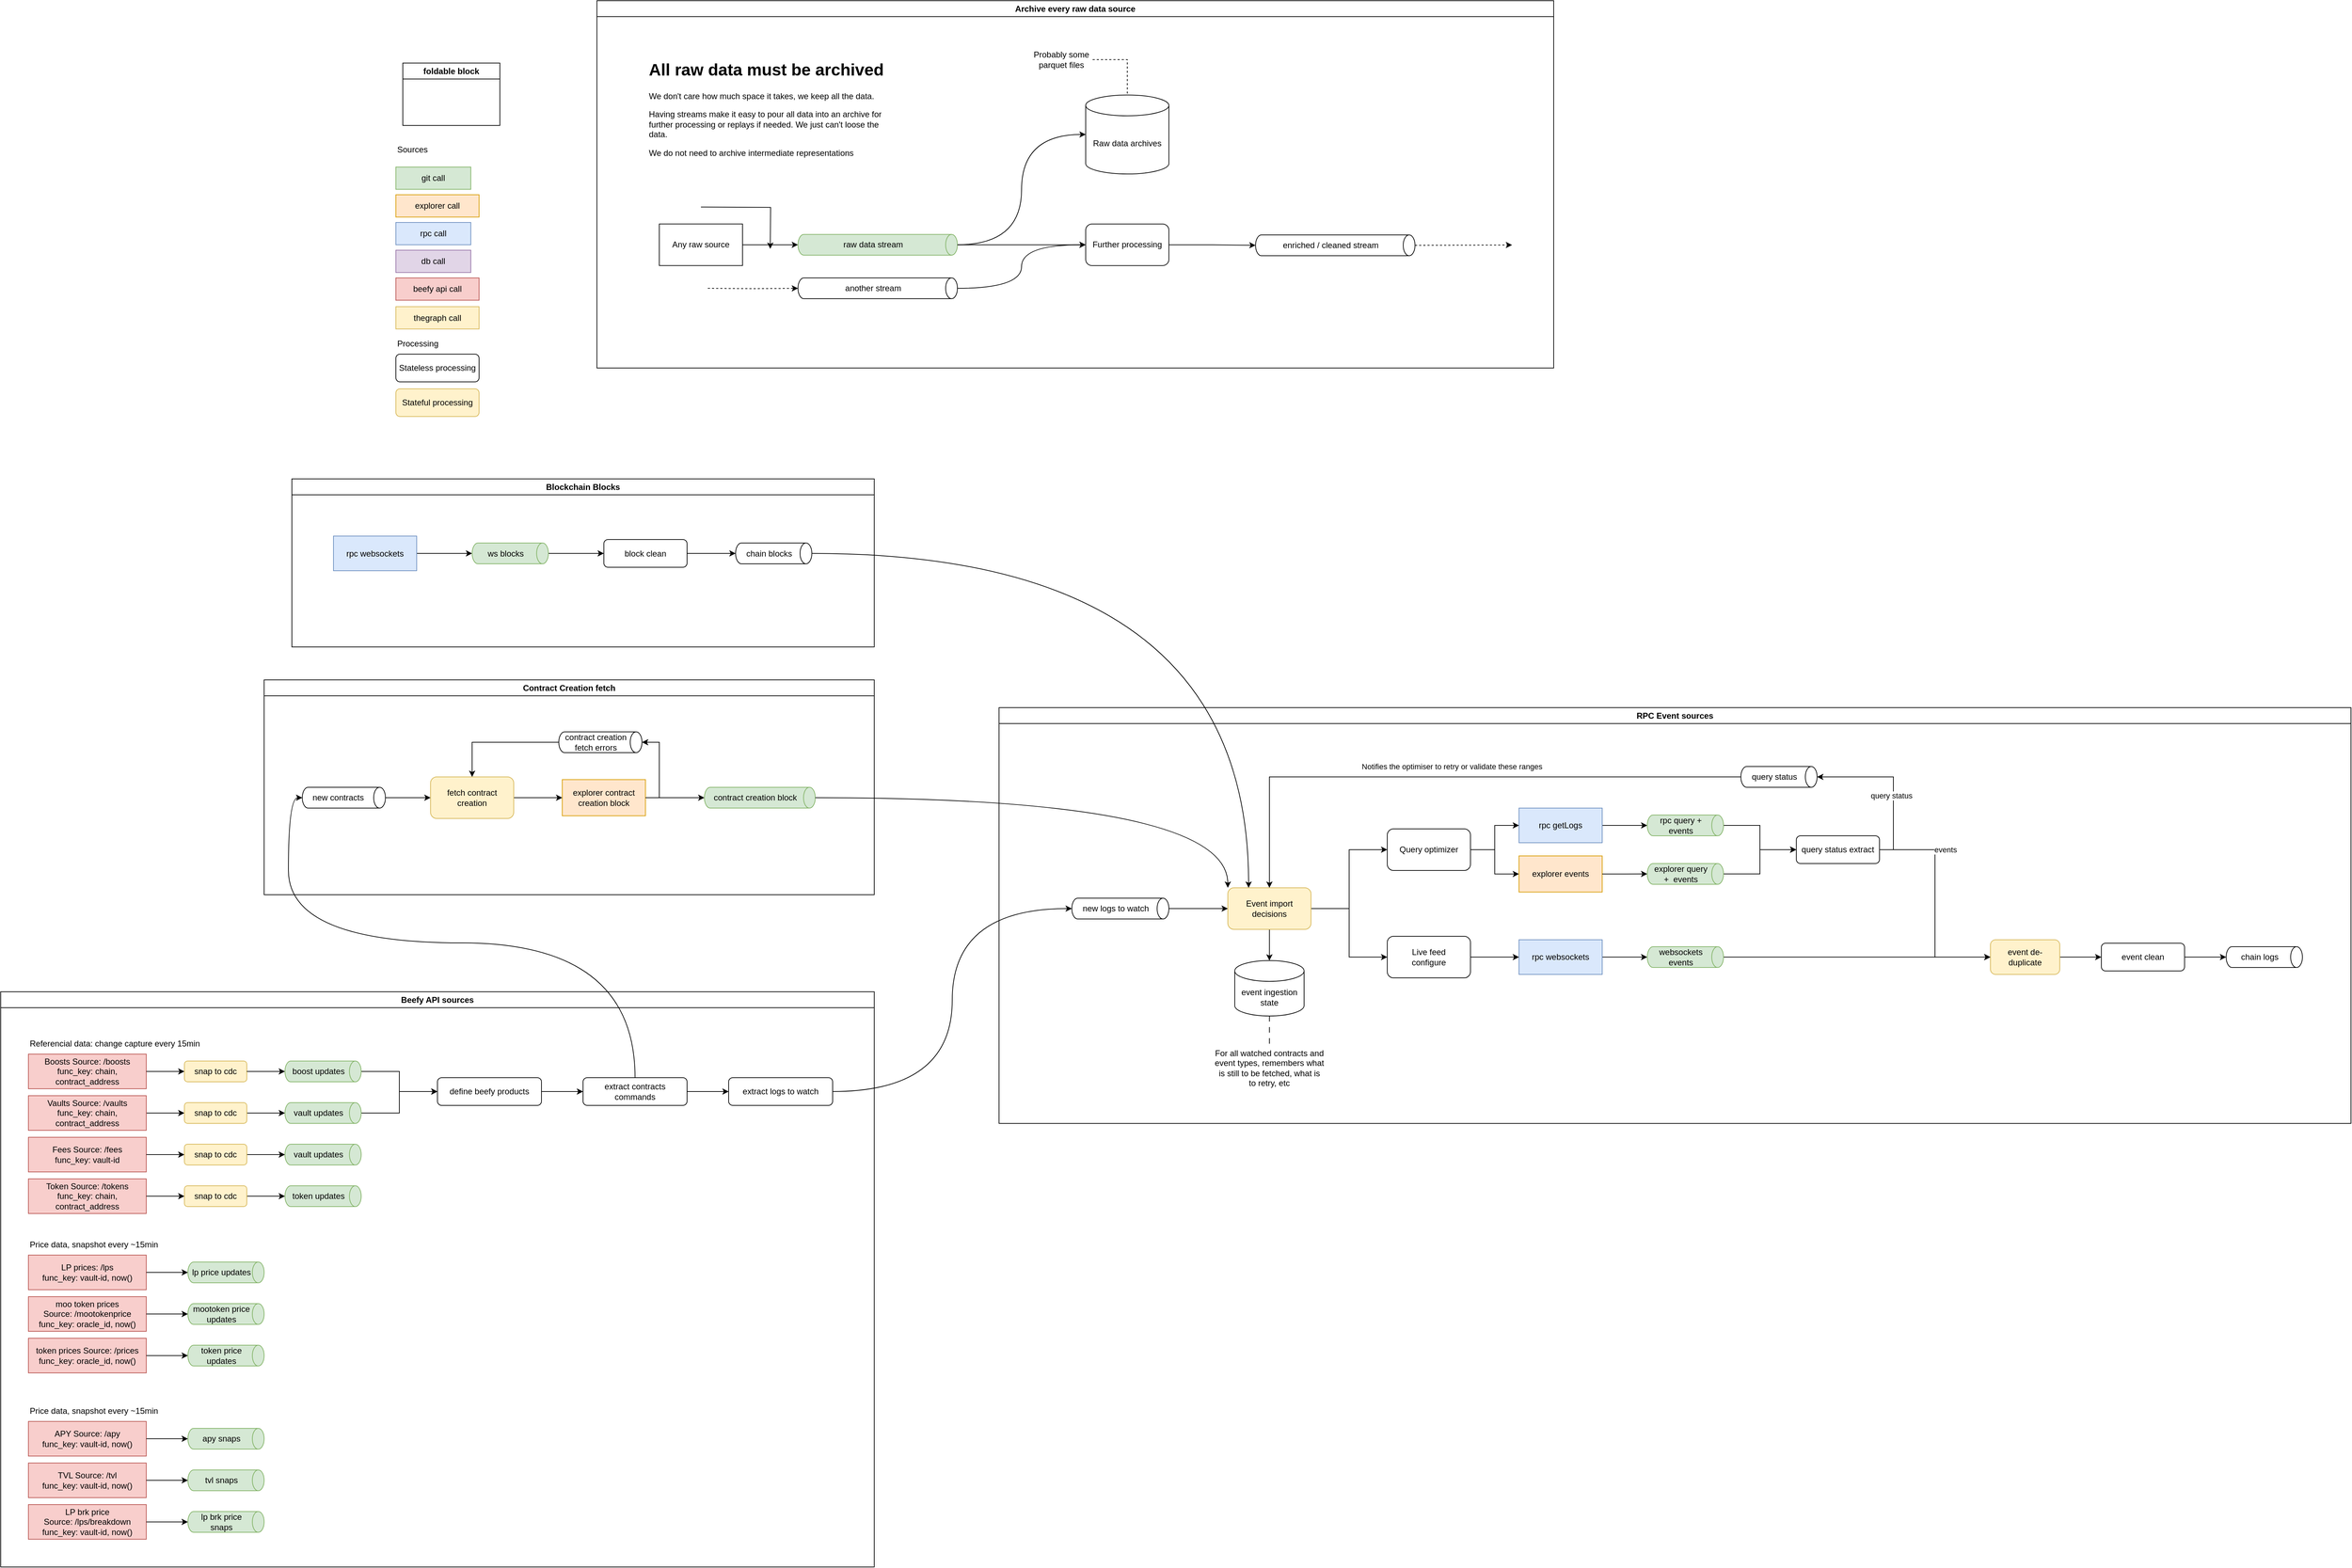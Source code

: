 <mxfile version="22.0.8" type="github">
  <diagram name="Page-1" id="d61cFQMUThN0K3jyABDj">
    <mxGraphModel dx="4030" dy="3273" grid="1" gridSize="10" guides="1" tooltips="1" connect="1" arrows="1" fold="1" page="1" pageScale="1" pageWidth="850" pageHeight="1100" math="0" shadow="0">
      <root>
        <mxCell id="0" />
        <mxCell id="1" parent="0" />
        <mxCell id="mptU31HQFR-m2cuub4Bu-2" value="explorer call" style="rounded=0;whiteSpace=wrap;html=1;fontSize=12;glass=0;strokeWidth=1;shadow=0;fillColor=#ffe6cc;strokeColor=#d79b00;" vertex="1" parent="1">
          <mxGeometry x="80" y="-210" width="120" height="32.2" as="geometry" />
        </mxCell>
        <mxCell id="mptU31HQFR-m2cuub4Bu-3" value="rpc call" style="rounded=0;whiteSpace=wrap;html=1;fontSize=12;glass=0;strokeWidth=1;shadow=0;fillColor=#dae8fc;strokeColor=#6c8ebf;" vertex="1" parent="1">
          <mxGeometry x="80" y="-170" width="108.12" height="32.2" as="geometry" />
        </mxCell>
        <mxCell id="mptU31HQFR-m2cuub4Bu-4" value="git call" style="rounded=0;whiteSpace=wrap;html=1;fontSize=12;glass=0;strokeWidth=1;shadow=0;fillColor=#d5e8d4;strokeColor=#82b366;" vertex="1" parent="1">
          <mxGeometry x="80" y="-250" width="108.12" height="32.2" as="geometry" />
        </mxCell>
        <mxCell id="mptU31HQFR-m2cuub4Bu-5" value="db call" style="rounded=0;whiteSpace=wrap;html=1;fontSize=12;glass=0;strokeWidth=1;shadow=0;fillColor=#e1d5e7;strokeColor=#9673a6;" vertex="1" parent="1">
          <mxGeometry x="80" y="-130" width="108.12" height="32.2" as="geometry" />
        </mxCell>
        <mxCell id="mptU31HQFR-m2cuub4Bu-6" value="beefy api call" style="rounded=0;whiteSpace=wrap;html=1;fontSize=12;glass=0;strokeWidth=1;shadow=0;fillColor=#f8cecc;strokeColor=#b85450;" vertex="1" parent="1">
          <mxGeometry x="80" y="-90" width="120" height="32.2" as="geometry" />
        </mxCell>
        <mxCell id="mptU31HQFR-m2cuub4Bu-7" value="thegraph call" style="rounded=0;whiteSpace=wrap;html=1;fontSize=12;glass=0;strokeWidth=1;shadow=0;fillColor=#fff2cc;strokeColor=#d6b656;" vertex="1" parent="1">
          <mxGeometry x="80" y="-48.5" width="120" height="32.2" as="geometry" />
        </mxCell>
        <mxCell id="mptU31HQFR-m2cuub4Bu-27" value="Archive every raw data source" style="swimlane;whiteSpace=wrap;html=1;" vertex="1" parent="1">
          <mxGeometry x="370" y="-490" width="1380" height="530" as="geometry">
            <mxRectangle x="380" y="-230" width="80" height="30" as="alternateBounds" />
          </mxGeometry>
        </mxCell>
        <mxCell id="mptU31HQFR-m2cuub4Bu-36" style="edgeStyle=orthogonalEdgeStyle;rounded=0;orthogonalLoop=1;jettySize=auto;html=1;exitX=1;exitY=0.5;exitDx=0;exitDy=0;entryX=0;entryY=0.5;entryDx=0;entryDy=0;jumpStyle=arc;jumpSize=12;" edge="1" parent="mptU31HQFR-m2cuub4Bu-27" target="mptU31HQFR-m2cuub4Bu-31">
          <mxGeometry relative="1" as="geometry">
            <mxPoint x="250" y="358" as="targetPoint" />
            <mxPoint x="150" y="297.75" as="sourcePoint" />
          </mxGeometry>
        </mxCell>
        <mxCell id="mptU31HQFR-m2cuub4Bu-37" style="edgeStyle=orthogonalEdgeStyle;rounded=0;orthogonalLoop=1;jettySize=auto;html=1;exitX=1;exitY=0.5;exitDx=0;exitDy=0;jumpStyle=arc;jumpSize=12;" edge="1" parent="mptU31HQFR-m2cuub4Bu-27" target="mptU31HQFR-m2cuub4Bu-32">
          <mxGeometry relative="1" as="geometry">
            <mxPoint x="310" y="298.25" as="sourcePoint" />
          </mxGeometry>
        </mxCell>
        <mxCell id="mptU31HQFR-m2cuub4Bu-38" style="edgeStyle=orthogonalEdgeStyle;rounded=0;orthogonalLoop=1;jettySize=auto;html=1;exitX=1;exitY=0.5;exitDx=0;exitDy=0;exitPerimeter=0;jumpStyle=arc;jumpSize=12;" edge="1" parent="mptU31HQFR-m2cuub4Bu-27" target="mptU31HQFR-m2cuub4Bu-33">
          <mxGeometry relative="1" as="geometry">
            <mxPoint x="470" y="298.25" as="sourcePoint" />
          </mxGeometry>
        </mxCell>
        <mxCell id="mptU31HQFR-m2cuub4Bu-11" value="Any raw source" style="rounded=0;whiteSpace=wrap;html=1;" vertex="1" parent="mptU31HQFR-m2cuub4Bu-27">
          <mxGeometry x="90" y="322.2" width="120" height="60" as="geometry" />
        </mxCell>
        <mxCell id="mptU31HQFR-m2cuub4Bu-17" value="raw data stream" style="shape=cylinder3;whiteSpace=wrap;html=1;boundedLbl=1;backgroundOutline=1;size=8.5;rotation=90;fillColor=#d5e8d4;horizontal=0;strokeColor=#82b366;" vertex="1" parent="mptU31HQFR-m2cuub4Bu-27">
          <mxGeometry x="390" y="237.2" width="30" height="230" as="geometry" />
        </mxCell>
        <mxCell id="mptU31HQFR-m2cuub4Bu-18" style="edgeStyle=orthogonalEdgeStyle;rounded=0;orthogonalLoop=1;jettySize=auto;html=1;exitX=1;exitY=0.5;exitDx=0;exitDy=0;entryX=0.5;entryY=1;entryDx=0;entryDy=0;entryPerimeter=0;" edge="1" parent="mptU31HQFR-m2cuub4Bu-27" source="mptU31HQFR-m2cuub4Bu-11" target="mptU31HQFR-m2cuub4Bu-17">
          <mxGeometry relative="1" as="geometry" />
        </mxCell>
        <mxCell id="mptU31HQFR-m2cuub4Bu-19" value="Raw data archives" style="shape=cylinder3;whiteSpace=wrap;html=1;boundedLbl=1;backgroundOutline=1;size=15;" vertex="1" parent="mptU31HQFR-m2cuub4Bu-27">
          <mxGeometry x="705" y="136.1" width="120" height="113.9" as="geometry" />
        </mxCell>
        <mxCell id="mptU31HQFR-m2cuub4Bu-22" style="edgeStyle=orthogonalEdgeStyle;rounded=0;orthogonalLoop=1;jettySize=auto;html=1;exitX=0.5;exitY=0;exitDx=0;exitDy=0;exitPerimeter=0;entryX=0;entryY=0.5;entryDx=0;entryDy=0;entryPerimeter=0;curved=1;" edge="1" parent="mptU31HQFR-m2cuub4Bu-27" source="mptU31HQFR-m2cuub4Bu-17" target="mptU31HQFR-m2cuub4Bu-19">
          <mxGeometry relative="1" as="geometry" />
        </mxCell>
        <mxCell id="mptU31HQFR-m2cuub4Bu-24" value="Further processing" style="rounded=1;whiteSpace=wrap;html=1;" vertex="1" parent="mptU31HQFR-m2cuub4Bu-27">
          <mxGeometry x="705" y="322.2" width="120" height="60" as="geometry" />
        </mxCell>
        <mxCell id="mptU31HQFR-m2cuub4Bu-23" style="edgeStyle=orthogonalEdgeStyle;rounded=0;orthogonalLoop=1;jettySize=auto;html=1;exitX=0.5;exitY=0;exitDx=0;exitDy=0;exitPerimeter=0;entryX=0;entryY=0.5;entryDx=0;entryDy=0;" edge="1" parent="mptU31HQFR-m2cuub4Bu-27" source="mptU31HQFR-m2cuub4Bu-17" target="mptU31HQFR-m2cuub4Bu-24">
          <mxGeometry relative="1" as="geometry">
            <mxPoint x="685" y="352" as="targetPoint" />
          </mxGeometry>
        </mxCell>
        <mxCell id="mptU31HQFR-m2cuub4Bu-25" value="Probably some parquet files" style="text;html=1;strokeColor=none;fillColor=none;align=center;verticalAlign=middle;whiteSpace=wrap;rounded=0;" vertex="1" parent="mptU31HQFR-m2cuub4Bu-27">
          <mxGeometry x="625" y="70" width="90" height="30" as="geometry" />
        </mxCell>
        <mxCell id="mptU31HQFR-m2cuub4Bu-26" style="edgeStyle=orthogonalEdgeStyle;rounded=0;orthogonalLoop=1;jettySize=auto;html=1;exitX=1;exitY=0.5;exitDx=0;exitDy=0;entryX=0.5;entryY=0;entryDx=0;entryDy=0;entryPerimeter=0;dashed=1;endArrow=none;endFill=0;" edge="1" parent="mptU31HQFR-m2cuub4Bu-27" source="mptU31HQFR-m2cuub4Bu-25" target="mptU31HQFR-m2cuub4Bu-19">
          <mxGeometry relative="1" as="geometry" />
        </mxCell>
        <mxCell id="mptU31HQFR-m2cuub4Bu-42" value="&lt;h1&gt;All raw data must be archived&lt;/h1&gt;&lt;p&gt;We don&#39;t care how much space it takes, we keep all the data.&lt;/p&gt;&lt;p&gt;Having streams make it easy to pour all data into an archive for further processing or replays if needed. We just can&#39;t loose the data.&lt;/p&gt;&lt;p&gt;We do not need to archive intermediate representations&lt;/p&gt;" style="text;html=1;strokeColor=none;fillColor=none;spacing=5;spacingTop=-20;whiteSpace=wrap;overflow=hidden;rounded=0;" vertex="1" parent="mptU31HQFR-m2cuub4Bu-27">
          <mxGeometry x="70" y="80" width="360" height="160" as="geometry" />
        </mxCell>
        <mxCell id="mptU31HQFR-m2cuub4Bu-48" style="edgeStyle=orthogonalEdgeStyle;rounded=0;orthogonalLoop=1;jettySize=auto;html=1;exitX=0.5;exitY=0;exitDx=0;exitDy=0;exitPerimeter=0;dashed=1;" edge="1" parent="mptU31HQFR-m2cuub4Bu-27" source="mptU31HQFR-m2cuub4Bu-43">
          <mxGeometry relative="1" as="geometry">
            <mxPoint x="1320" y="352.5" as="targetPoint" />
          </mxGeometry>
        </mxCell>
        <mxCell id="mptU31HQFR-m2cuub4Bu-43" value="enriched / cleaned stream" style="shape=cylinder3;whiteSpace=wrap;html=1;boundedLbl=1;backgroundOutline=1;size=8.5;rotation=90;horizontal=0;" vertex="1" parent="mptU31HQFR-m2cuub4Bu-27">
          <mxGeometry x="1050" y="238" width="30" height="230" as="geometry" />
        </mxCell>
        <mxCell id="mptU31HQFR-m2cuub4Bu-44" style="edgeStyle=orthogonalEdgeStyle;rounded=0;orthogonalLoop=1;jettySize=auto;html=1;exitX=1;exitY=0.5;exitDx=0;exitDy=0;entryX=0.5;entryY=1;entryDx=0;entryDy=0;entryPerimeter=0;" edge="1" parent="mptU31HQFR-m2cuub4Bu-27" source="mptU31HQFR-m2cuub4Bu-24" target="mptU31HQFR-m2cuub4Bu-43">
          <mxGeometry relative="1" as="geometry" />
        </mxCell>
        <mxCell id="mptU31HQFR-m2cuub4Bu-47" style="edgeStyle=orthogonalEdgeStyle;rounded=0;orthogonalLoop=1;jettySize=auto;html=1;exitX=0.5;exitY=0;exitDx=0;exitDy=0;exitPerimeter=0;entryX=0;entryY=0.5;entryDx=0;entryDy=0;curved=1;" edge="1" parent="mptU31HQFR-m2cuub4Bu-27" source="mptU31HQFR-m2cuub4Bu-45" target="mptU31HQFR-m2cuub4Bu-24">
          <mxGeometry relative="1" as="geometry" />
        </mxCell>
        <mxCell id="mptU31HQFR-m2cuub4Bu-45" value="another stream" style="shape=cylinder3;whiteSpace=wrap;html=1;boundedLbl=1;backgroundOutline=1;size=8.5;rotation=90;horizontal=0;" vertex="1" parent="mptU31HQFR-m2cuub4Bu-27">
          <mxGeometry x="390" y="300" width="30" height="230" as="geometry" />
        </mxCell>
        <mxCell id="mptU31HQFR-m2cuub4Bu-46" style="edgeStyle=orthogonalEdgeStyle;rounded=0;orthogonalLoop=1;jettySize=auto;html=1;entryX=0.5;entryY=1;entryDx=0;entryDy=0;entryPerimeter=0;dashed=1;" edge="1" parent="mptU31HQFR-m2cuub4Bu-27" target="mptU31HQFR-m2cuub4Bu-45">
          <mxGeometry relative="1" as="geometry">
            <mxPoint x="160" y="415" as="sourcePoint" />
            <mxPoint x="280" y="414.79" as="targetPoint" />
          </mxGeometry>
        </mxCell>
        <mxCell id="mptU31HQFR-m2cuub4Bu-82" value="foldable block" style="swimlane;whiteSpace=wrap;html=1;" vertex="1" parent="1">
          <mxGeometry x="90" y="-400" width="140" height="90" as="geometry">
            <mxRectangle x="380" y="-230" width="80" height="30" as="alternateBounds" />
          </mxGeometry>
        </mxCell>
        <mxCell id="mptU31HQFR-m2cuub4Bu-84" style="edgeStyle=orthogonalEdgeStyle;rounded=0;orthogonalLoop=1;jettySize=auto;html=1;exitX=1;exitY=0.5;exitDx=0;exitDy=0;jumpStyle=arc;jumpSize=12;" edge="1" parent="mptU31HQFR-m2cuub4Bu-82">
          <mxGeometry relative="1" as="geometry">
            <mxPoint x="310" y="298.25" as="sourcePoint" />
          </mxGeometry>
        </mxCell>
        <mxCell id="mptU31HQFR-m2cuub4Bu-85" style="edgeStyle=orthogonalEdgeStyle;rounded=0;orthogonalLoop=1;jettySize=auto;html=1;exitX=1;exitY=0.5;exitDx=0;exitDy=0;exitPerimeter=0;jumpStyle=arc;jumpSize=12;" edge="1" parent="mptU31HQFR-m2cuub4Bu-82">
          <mxGeometry relative="1" as="geometry">
            <mxPoint x="470" y="298.25" as="sourcePoint" />
          </mxGeometry>
        </mxCell>
        <mxCell id="mptU31HQFR-m2cuub4Bu-102" value="Beefy API sources" style="swimlane;whiteSpace=wrap;html=1;" vertex="1" parent="1">
          <mxGeometry x="-490" y="940" width="1260" height="830" as="geometry">
            <mxRectangle x="380" y="-230" width="80" height="30" as="alternateBounds" />
          </mxGeometry>
        </mxCell>
        <mxCell id="mptU31HQFR-m2cuub4Bu-103" style="edgeStyle=orthogonalEdgeStyle;rounded=0;orthogonalLoop=1;jettySize=auto;html=1;exitX=1;exitY=0.5;exitDx=0;exitDy=0;jumpStyle=arc;jumpSize=12;" edge="1" parent="mptU31HQFR-m2cuub4Bu-102">
          <mxGeometry relative="1" as="geometry">
            <mxPoint x="310" y="298.25" as="sourcePoint" />
          </mxGeometry>
        </mxCell>
        <mxCell id="mptU31HQFR-m2cuub4Bu-104" style="edgeStyle=orthogonalEdgeStyle;rounded=0;orthogonalLoop=1;jettySize=auto;html=1;exitX=1;exitY=0.5;exitDx=0;exitDy=0;exitPerimeter=0;jumpStyle=arc;jumpSize=12;" edge="1" parent="mptU31HQFR-m2cuub4Bu-102">
          <mxGeometry relative="1" as="geometry">
            <mxPoint x="470" y="298.25" as="sourcePoint" />
          </mxGeometry>
        </mxCell>
        <mxCell id="mptU31HQFR-m2cuub4Bu-9" value="Boosts Source:&amp;nbsp;/boosts&lt;br&gt;func_key: chain, contract_address" style="rounded=0;whiteSpace=wrap;html=1;fontSize=12;glass=0;strokeWidth=1;shadow=0;fillColor=#f8cecc;strokeColor=#b85450;" vertex="1" parent="mptU31HQFR-m2cuub4Bu-102">
          <mxGeometry x="40" y="90" width="170" height="50" as="geometry" />
        </mxCell>
        <mxCell id="mptU31HQFR-m2cuub4Bu-114" style="edgeStyle=orthogonalEdgeStyle;rounded=0;orthogonalLoop=1;jettySize=auto;html=1;" edge="1" parent="mptU31HQFR-m2cuub4Bu-102" source="mptU31HQFR-m2cuub4Bu-10" target="mptU31HQFR-m2cuub4Bu-113">
          <mxGeometry relative="1" as="geometry" />
        </mxCell>
        <mxCell id="mptU31HQFR-m2cuub4Bu-10" value="Vaults Source:&amp;nbsp;/vaults&lt;br style=&quot;border-color: var(--border-color);&quot;&gt;func_key: chain, contract_address" style="rounded=0;whiteSpace=wrap;html=1;fontSize=12;glass=0;strokeWidth=1;shadow=0;fillColor=#f8cecc;strokeColor=#b85450;" vertex="1" parent="mptU31HQFR-m2cuub4Bu-102">
          <mxGeometry x="40" y="150" width="170" height="50" as="geometry" />
        </mxCell>
        <mxCell id="mptU31HQFR-m2cuub4Bu-215" style="edgeStyle=orthogonalEdgeStyle;rounded=0;orthogonalLoop=1;jettySize=auto;html=1;entryX=0;entryY=0.5;entryDx=0;entryDy=0;" edge="1" parent="mptU31HQFR-m2cuub4Bu-102" source="mptU31HQFR-m2cuub4Bu-52" target="mptU31HQFR-m2cuub4Bu-214">
          <mxGeometry relative="1" as="geometry" />
        </mxCell>
        <mxCell id="mptU31HQFR-m2cuub4Bu-52" value="boost updates" style="shape=cylinder3;whiteSpace=wrap;html=1;boundedLbl=1;backgroundOutline=1;size=8.5;rotation=90;fillColor=#d5e8d4;horizontal=0;strokeColor=#82b366;" vertex="1" parent="mptU31HQFR-m2cuub4Bu-102">
          <mxGeometry x="450" y="60" width="30" height="110" as="geometry" />
        </mxCell>
        <mxCell id="mptU31HQFR-m2cuub4Bu-56" value="APY Source:&amp;nbsp;/apy&lt;br style=&quot;border-color: var(--border-color);&quot;&gt;func_key: vault-id, now()" style="rounded=0;whiteSpace=wrap;html=1;fontSize=12;glass=0;strokeWidth=1;shadow=0;fillColor=#f8cecc;strokeColor=#b85450;" vertex="1" parent="mptU31HQFR-m2cuub4Bu-102">
          <mxGeometry x="40" y="620" width="170" height="50" as="geometry" />
        </mxCell>
        <mxCell id="mptU31HQFR-m2cuub4Bu-57" value="TVL Source:&amp;nbsp;/tvl&lt;br&gt;func_key: vault-id, now()" style="rounded=0;whiteSpace=wrap;html=1;fontSize=12;glass=0;strokeWidth=1;shadow=0;fillColor=#f8cecc;strokeColor=#b85450;" vertex="1" parent="mptU31HQFR-m2cuub4Bu-102">
          <mxGeometry x="40" y="680" width="170" height="50" as="geometry" />
        </mxCell>
        <mxCell id="mptU31HQFR-m2cuub4Bu-60" value="tvl snaps" style="shape=cylinder3;whiteSpace=wrap;html=1;boundedLbl=1;backgroundOutline=1;size=8.5;rotation=90;fillColor=#d5e8d4;horizontal=0;strokeColor=#82b366;" vertex="1" parent="mptU31HQFR-m2cuub4Bu-102">
          <mxGeometry x="310" y="650" width="30" height="110" as="geometry" />
        </mxCell>
        <mxCell id="mptU31HQFR-m2cuub4Bu-58" value="apy snaps" style="shape=cylinder3;whiteSpace=wrap;html=1;boundedLbl=1;backgroundOutline=1;size=8.5;rotation=90;fillColor=#d5e8d4;horizontal=0;strokeColor=#82b366;" vertex="1" parent="mptU31HQFR-m2cuub4Bu-102">
          <mxGeometry x="310" y="590" width="30" height="110" as="geometry" />
        </mxCell>
        <mxCell id="mptU31HQFR-m2cuub4Bu-61" style="edgeStyle=orthogonalEdgeStyle;rounded=0;orthogonalLoop=1;jettySize=auto;html=1;" edge="1" parent="mptU31HQFR-m2cuub4Bu-102" source="mptU31HQFR-m2cuub4Bu-57" target="mptU31HQFR-m2cuub4Bu-60">
          <mxGeometry relative="1" as="geometry" />
        </mxCell>
        <mxCell id="mptU31HQFR-m2cuub4Bu-59" style="edgeStyle=orthogonalEdgeStyle;rounded=0;orthogonalLoop=1;jettySize=auto;html=1;" edge="1" parent="mptU31HQFR-m2cuub4Bu-102" source="mptU31HQFR-m2cuub4Bu-56" target="mptU31HQFR-m2cuub4Bu-58">
          <mxGeometry relative="1" as="geometry" />
        </mxCell>
        <mxCell id="mptU31HQFR-m2cuub4Bu-105" value="Price data, snapshot every ~15min" style="text;html=1;strokeColor=none;fillColor=none;align=left;verticalAlign=middle;whiteSpace=wrap;rounded=0;" vertex="1" parent="mptU31HQFR-m2cuub4Bu-102">
          <mxGeometry x="40" y="350" width="250" height="30" as="geometry" />
        </mxCell>
        <mxCell id="mptU31HQFR-m2cuub4Bu-106" value="Referencial data: change capture every 15min" style="text;html=1;strokeColor=none;fillColor=none;align=left;verticalAlign=middle;whiteSpace=wrap;rounded=0;" vertex="1" parent="mptU31HQFR-m2cuub4Bu-102">
          <mxGeometry x="40" y="60" width="330" height="30" as="geometry" />
        </mxCell>
        <mxCell id="mptU31HQFR-m2cuub4Bu-109" value="snap to cdc" style="rounded=1;whiteSpace=wrap;html=1;fillColor=#fff2cc;strokeColor=#d6b656;" vertex="1" parent="mptU31HQFR-m2cuub4Bu-102">
          <mxGeometry x="265" y="100" width="90" height="30" as="geometry" />
        </mxCell>
        <mxCell id="mptU31HQFR-m2cuub4Bu-53" style="edgeStyle=orthogonalEdgeStyle;rounded=0;orthogonalLoop=1;jettySize=auto;html=1;" edge="1" parent="mptU31HQFR-m2cuub4Bu-102" source="mptU31HQFR-m2cuub4Bu-9" target="mptU31HQFR-m2cuub4Bu-109">
          <mxGeometry relative="1" as="geometry" />
        </mxCell>
        <mxCell id="mptU31HQFR-m2cuub4Bu-110" style="edgeStyle=orthogonalEdgeStyle;rounded=0;orthogonalLoop=1;jettySize=auto;html=1;" edge="1" parent="mptU31HQFR-m2cuub4Bu-102" source="mptU31HQFR-m2cuub4Bu-109" target="mptU31HQFR-m2cuub4Bu-52">
          <mxGeometry relative="1" as="geometry" />
        </mxCell>
        <mxCell id="mptU31HQFR-m2cuub4Bu-216" style="edgeStyle=orthogonalEdgeStyle;rounded=0;orthogonalLoop=1;jettySize=auto;html=1;entryX=0;entryY=0.5;entryDx=0;entryDy=0;" edge="1" parent="mptU31HQFR-m2cuub4Bu-102" source="mptU31HQFR-m2cuub4Bu-112" target="mptU31HQFR-m2cuub4Bu-214">
          <mxGeometry relative="1" as="geometry" />
        </mxCell>
        <mxCell id="mptU31HQFR-m2cuub4Bu-112" value="vault updates" style="shape=cylinder3;whiteSpace=wrap;html=1;boundedLbl=1;backgroundOutline=1;size=8.5;rotation=90;fillColor=#d5e8d4;horizontal=0;strokeColor=#82b366;" vertex="1" parent="mptU31HQFR-m2cuub4Bu-102">
          <mxGeometry x="450" y="120" width="30" height="110" as="geometry" />
        </mxCell>
        <mxCell id="mptU31HQFR-m2cuub4Bu-115" style="edgeStyle=orthogonalEdgeStyle;rounded=0;orthogonalLoop=1;jettySize=auto;html=1;" edge="1" parent="mptU31HQFR-m2cuub4Bu-102" source="mptU31HQFR-m2cuub4Bu-113" target="mptU31HQFR-m2cuub4Bu-112">
          <mxGeometry relative="1" as="geometry" />
        </mxCell>
        <mxCell id="mptU31HQFR-m2cuub4Bu-113" value="snap to cdc" style="rounded=1;whiteSpace=wrap;html=1;fillColor=#fff2cc;strokeColor=#d6b656;" vertex="1" parent="mptU31HQFR-m2cuub4Bu-102">
          <mxGeometry x="265" y="160" width="90" height="30" as="geometry" />
        </mxCell>
        <mxCell id="mptU31HQFR-m2cuub4Bu-116" value="Fees Source:&amp;nbsp;/fees&lt;br style=&quot;border-color: var(--border-color);&quot;&gt;func_key: vault-id" style="rounded=0;whiteSpace=wrap;html=1;fontSize=12;glass=0;strokeWidth=1;shadow=0;fillColor=#f8cecc;strokeColor=#b85450;" vertex="1" parent="mptU31HQFR-m2cuub4Bu-102">
          <mxGeometry x="40" y="210" width="170" height="50" as="geometry" />
        </mxCell>
        <mxCell id="mptU31HQFR-m2cuub4Bu-117" value="vault updates" style="shape=cylinder3;whiteSpace=wrap;html=1;boundedLbl=1;backgroundOutline=1;size=8.5;rotation=90;fillColor=#d5e8d4;horizontal=0;strokeColor=#82b366;" vertex="1" parent="mptU31HQFR-m2cuub4Bu-102">
          <mxGeometry x="450" y="180" width="30" height="110" as="geometry" />
        </mxCell>
        <mxCell id="mptU31HQFR-m2cuub4Bu-120" style="edgeStyle=orthogonalEdgeStyle;rounded=0;orthogonalLoop=1;jettySize=auto;html=1;" edge="1" parent="mptU31HQFR-m2cuub4Bu-102" source="mptU31HQFR-m2cuub4Bu-118" target="mptU31HQFR-m2cuub4Bu-117">
          <mxGeometry relative="1" as="geometry" />
        </mxCell>
        <mxCell id="mptU31HQFR-m2cuub4Bu-118" value="snap to cdc" style="rounded=1;whiteSpace=wrap;html=1;fillColor=#fff2cc;strokeColor=#d6b656;" vertex="1" parent="mptU31HQFR-m2cuub4Bu-102">
          <mxGeometry x="265" y="220" width="90" height="30" as="geometry" />
        </mxCell>
        <mxCell id="mptU31HQFR-m2cuub4Bu-119" style="edgeStyle=orthogonalEdgeStyle;rounded=0;orthogonalLoop=1;jettySize=auto;html=1;" edge="1" parent="mptU31HQFR-m2cuub4Bu-102" source="mptU31HQFR-m2cuub4Bu-116" target="mptU31HQFR-m2cuub4Bu-118">
          <mxGeometry relative="1" as="geometry" />
        </mxCell>
        <mxCell id="mptU31HQFR-m2cuub4Bu-121" value="LP prices:&amp;nbsp;/lps&lt;br&gt;func_key: vault-id, now()" style="rounded=0;whiteSpace=wrap;html=1;fontSize=12;glass=0;strokeWidth=1;shadow=0;fillColor=#f8cecc;strokeColor=#b85450;" vertex="1" parent="mptU31HQFR-m2cuub4Bu-102">
          <mxGeometry x="40" y="380" width="170" height="50" as="geometry" />
        </mxCell>
        <mxCell id="mptU31HQFR-m2cuub4Bu-122" value="lp price updates" style="shape=cylinder3;whiteSpace=wrap;html=1;boundedLbl=1;backgroundOutline=1;size=8.5;rotation=90;fillColor=#d5e8d4;horizontal=0;strokeColor=#82b366;" vertex="1" parent="mptU31HQFR-m2cuub4Bu-102">
          <mxGeometry x="310" y="350" width="30" height="110" as="geometry" />
        </mxCell>
        <mxCell id="mptU31HQFR-m2cuub4Bu-123" style="edgeStyle=orthogonalEdgeStyle;rounded=0;orthogonalLoop=1;jettySize=auto;html=1;" edge="1" parent="mptU31HQFR-m2cuub4Bu-102" source="mptU31HQFR-m2cuub4Bu-121" target="mptU31HQFR-m2cuub4Bu-122">
          <mxGeometry relative="1" as="geometry" />
        </mxCell>
        <mxCell id="mptU31HQFR-m2cuub4Bu-124" value="LP brk price Source:&amp;nbsp;/lps/breakdown&lt;br&gt;func_key: vault-id, now()" style="rounded=0;whiteSpace=wrap;html=1;fontSize=12;glass=0;strokeWidth=1;shadow=0;fillColor=#f8cecc;strokeColor=#b85450;" vertex="1" parent="mptU31HQFR-m2cuub4Bu-102">
          <mxGeometry x="40" y="740" width="170" height="50" as="geometry" />
        </mxCell>
        <mxCell id="mptU31HQFR-m2cuub4Bu-125" value="lp brk price snaps" style="shape=cylinder3;whiteSpace=wrap;html=1;boundedLbl=1;backgroundOutline=1;size=8.5;rotation=90;fillColor=#d5e8d4;horizontal=0;strokeColor=#82b366;" vertex="1" parent="mptU31HQFR-m2cuub4Bu-102">
          <mxGeometry x="310" y="710" width="30" height="110" as="geometry" />
        </mxCell>
        <mxCell id="mptU31HQFR-m2cuub4Bu-126" style="edgeStyle=orthogonalEdgeStyle;rounded=0;orthogonalLoop=1;jettySize=auto;html=1;" edge="1" parent="mptU31HQFR-m2cuub4Bu-102" source="mptU31HQFR-m2cuub4Bu-124" target="mptU31HQFR-m2cuub4Bu-125">
          <mxGeometry relative="1" as="geometry" />
        </mxCell>
        <mxCell id="mptU31HQFR-m2cuub4Bu-127" value="Token Source:&amp;nbsp;/tokens&lt;br style=&quot;border-color: var(--border-color);&quot;&gt;func_key: chain, contract_address" style="rounded=0;whiteSpace=wrap;html=1;fontSize=12;glass=0;strokeWidth=1;shadow=0;fillColor=#f8cecc;strokeColor=#b85450;" vertex="1" parent="mptU31HQFR-m2cuub4Bu-102">
          <mxGeometry x="40" y="270" width="170" height="50" as="geometry" />
        </mxCell>
        <mxCell id="mptU31HQFR-m2cuub4Bu-128" value="token updates" style="shape=cylinder3;whiteSpace=wrap;html=1;boundedLbl=1;backgroundOutline=1;size=8.5;rotation=90;fillColor=#d5e8d4;horizontal=0;strokeColor=#82b366;" vertex="1" parent="mptU31HQFR-m2cuub4Bu-102">
          <mxGeometry x="450" y="240" width="30" height="110" as="geometry" />
        </mxCell>
        <mxCell id="mptU31HQFR-m2cuub4Bu-129" style="edgeStyle=orthogonalEdgeStyle;rounded=0;orthogonalLoop=1;jettySize=auto;html=1;" edge="1" parent="mptU31HQFR-m2cuub4Bu-102" source="mptU31HQFR-m2cuub4Bu-130" target="mptU31HQFR-m2cuub4Bu-128">
          <mxGeometry relative="1" as="geometry" />
        </mxCell>
        <mxCell id="mptU31HQFR-m2cuub4Bu-130" value="snap to cdc" style="rounded=1;whiteSpace=wrap;html=1;fillColor=#fff2cc;strokeColor=#d6b656;" vertex="1" parent="mptU31HQFR-m2cuub4Bu-102">
          <mxGeometry x="265" y="280" width="90" height="30" as="geometry" />
        </mxCell>
        <mxCell id="mptU31HQFR-m2cuub4Bu-131" style="edgeStyle=orthogonalEdgeStyle;rounded=0;orthogonalLoop=1;jettySize=auto;html=1;" edge="1" parent="mptU31HQFR-m2cuub4Bu-102" source="mptU31HQFR-m2cuub4Bu-127" target="mptU31HQFR-m2cuub4Bu-130">
          <mxGeometry relative="1" as="geometry" />
        </mxCell>
        <mxCell id="mptU31HQFR-m2cuub4Bu-132" value="moo token prices Source:&amp;nbsp;/mootokenprice&lt;br&gt;func_key: oracle_id, now()" style="rounded=0;whiteSpace=wrap;html=1;fontSize=12;glass=0;strokeWidth=1;shadow=0;fillColor=#f8cecc;strokeColor=#b85450;" vertex="1" parent="mptU31HQFR-m2cuub4Bu-102">
          <mxGeometry x="40" y="440" width="170" height="50" as="geometry" />
        </mxCell>
        <mxCell id="mptU31HQFR-m2cuub4Bu-133" value="mootoken price updates" style="shape=cylinder3;whiteSpace=wrap;html=1;boundedLbl=1;backgroundOutline=1;size=8.5;rotation=90;fillColor=#d5e8d4;horizontal=0;strokeColor=#82b366;" vertex="1" parent="mptU31HQFR-m2cuub4Bu-102">
          <mxGeometry x="310" y="410" width="30" height="110" as="geometry" />
        </mxCell>
        <mxCell id="mptU31HQFR-m2cuub4Bu-134" style="edgeStyle=orthogonalEdgeStyle;rounded=0;orthogonalLoop=1;jettySize=auto;html=1;" edge="1" parent="mptU31HQFR-m2cuub4Bu-102" source="mptU31HQFR-m2cuub4Bu-132" target="mptU31HQFR-m2cuub4Bu-133">
          <mxGeometry relative="1" as="geometry" />
        </mxCell>
        <mxCell id="mptU31HQFR-m2cuub4Bu-135" value="Price data, snapshot every ~15min" style="text;html=1;strokeColor=none;fillColor=none;align=left;verticalAlign=middle;whiteSpace=wrap;rounded=0;" vertex="1" parent="mptU31HQFR-m2cuub4Bu-102">
          <mxGeometry x="40" y="590" width="250" height="30" as="geometry" />
        </mxCell>
        <mxCell id="mptU31HQFR-m2cuub4Bu-136" value="token prices Source:&amp;nbsp;/prices&lt;br&gt;func_key: oracle_id, now()" style="rounded=0;whiteSpace=wrap;html=1;fontSize=12;glass=0;strokeWidth=1;shadow=0;fillColor=#f8cecc;strokeColor=#b85450;" vertex="1" parent="mptU31HQFR-m2cuub4Bu-102">
          <mxGeometry x="40" y="500" width="170" height="50" as="geometry" />
        </mxCell>
        <mxCell id="mptU31HQFR-m2cuub4Bu-137" value="token price updates" style="shape=cylinder3;whiteSpace=wrap;html=1;boundedLbl=1;backgroundOutline=1;size=8.5;rotation=90;fillColor=#d5e8d4;horizontal=0;strokeColor=#82b366;" vertex="1" parent="mptU31HQFR-m2cuub4Bu-102">
          <mxGeometry x="310" y="470" width="30" height="110" as="geometry" />
        </mxCell>
        <mxCell id="mptU31HQFR-m2cuub4Bu-138" style="edgeStyle=orthogonalEdgeStyle;rounded=0;orthogonalLoop=1;jettySize=auto;html=1;" edge="1" parent="mptU31HQFR-m2cuub4Bu-102" source="mptU31HQFR-m2cuub4Bu-136" target="mptU31HQFR-m2cuub4Bu-137">
          <mxGeometry relative="1" as="geometry" />
        </mxCell>
        <mxCell id="mptU31HQFR-m2cuub4Bu-235" style="edgeStyle=orthogonalEdgeStyle;rounded=0;orthogonalLoop=1;jettySize=auto;html=1;" edge="1" parent="mptU31HQFR-m2cuub4Bu-102" source="mptU31HQFR-m2cuub4Bu-214" target="mptU31HQFR-m2cuub4Bu-234">
          <mxGeometry relative="1" as="geometry" />
        </mxCell>
        <mxCell id="mptU31HQFR-m2cuub4Bu-214" value="define beefy products" style="rounded=1;whiteSpace=wrap;html=1;" vertex="1" parent="mptU31HQFR-m2cuub4Bu-102">
          <mxGeometry x="630" y="124" width="150" height="40" as="geometry" />
        </mxCell>
        <mxCell id="mptU31HQFR-m2cuub4Bu-243" style="edgeStyle=orthogonalEdgeStyle;rounded=0;orthogonalLoop=1;jettySize=auto;html=1;exitX=1;exitY=0.5;exitDx=0;exitDy=0;" edge="1" parent="mptU31HQFR-m2cuub4Bu-102" source="mptU31HQFR-m2cuub4Bu-234" target="mptU31HQFR-m2cuub4Bu-242">
          <mxGeometry relative="1" as="geometry" />
        </mxCell>
        <mxCell id="mptU31HQFR-m2cuub4Bu-234" value="extract contracts commands" style="rounded=1;whiteSpace=wrap;html=1;" vertex="1" parent="mptU31HQFR-m2cuub4Bu-102">
          <mxGeometry x="840" y="124" width="150" height="40" as="geometry" />
        </mxCell>
        <mxCell id="mptU31HQFR-m2cuub4Bu-242" value="extract logs to watch" style="rounded=1;whiteSpace=wrap;html=1;" vertex="1" parent="mptU31HQFR-m2cuub4Bu-102">
          <mxGeometry x="1050" y="124" width="150" height="40" as="geometry" />
        </mxCell>
        <mxCell id="mptU31HQFR-m2cuub4Bu-139" value="RPC Event sources" style="swimlane;whiteSpace=wrap;html=1;" vertex="1" parent="1">
          <mxGeometry x="950" y="530" width="1950" height="600" as="geometry">
            <mxRectangle x="380" y="-230" width="80" height="30" as="alternateBounds" />
          </mxGeometry>
        </mxCell>
        <mxCell id="mptU31HQFR-m2cuub4Bu-140" style="edgeStyle=orthogonalEdgeStyle;rounded=0;orthogonalLoop=1;jettySize=auto;html=1;exitX=1;exitY=0.5;exitDx=0;exitDy=0;jumpStyle=arc;jumpSize=12;" edge="1" parent="mptU31HQFR-m2cuub4Bu-139">
          <mxGeometry relative="1" as="geometry">
            <mxPoint x="310" y="298.25" as="sourcePoint" />
          </mxGeometry>
        </mxCell>
        <mxCell id="mptU31HQFR-m2cuub4Bu-141" style="edgeStyle=orthogonalEdgeStyle;rounded=0;orthogonalLoop=1;jettySize=auto;html=1;exitX=1;exitY=0.5;exitDx=0;exitDy=0;exitPerimeter=0;jumpStyle=arc;jumpSize=12;" edge="1" parent="mptU31HQFR-m2cuub4Bu-139">
          <mxGeometry relative="1" as="geometry">
            <mxPoint x="470" y="298.25" as="sourcePoint" />
          </mxGeometry>
        </mxCell>
        <mxCell id="mptU31HQFR-m2cuub4Bu-142" value="explorer events" style="rounded=0;whiteSpace=wrap;html=1;fontSize=12;glass=0;strokeWidth=1;shadow=0;fillColor=#ffe6cc;strokeColor=#d79b00;" vertex="1" parent="mptU31HQFR-m2cuub4Bu-139">
          <mxGeometry x="750" y="214" width="120" height="52.2" as="geometry" />
        </mxCell>
        <mxCell id="mptU31HQFR-m2cuub4Bu-149" style="edgeStyle=orthogonalEdgeStyle;rounded=0;orthogonalLoop=1;jettySize=auto;html=1;" edge="1" parent="mptU31HQFR-m2cuub4Bu-139" source="mptU31HQFR-m2cuub4Bu-143" target="mptU31HQFR-m2cuub4Bu-159">
          <mxGeometry relative="1" as="geometry">
            <mxPoint x="955" y="290" as="targetPoint" />
          </mxGeometry>
        </mxCell>
        <mxCell id="mptU31HQFR-m2cuub4Bu-143" value="rpc websockets" style="rounded=0;whiteSpace=wrap;html=1;fontSize=12;glass=0;strokeWidth=1;shadow=0;fillColor=#dae8fc;strokeColor=#6c8ebf;" vertex="1" parent="mptU31HQFR-m2cuub4Bu-139">
          <mxGeometry x="750" y="335" width="120" height="50" as="geometry" />
        </mxCell>
        <mxCell id="mptU31HQFR-m2cuub4Bu-150" style="edgeStyle=orthogonalEdgeStyle;rounded=0;orthogonalLoop=1;jettySize=auto;html=1;exitX=1;exitY=0.5;exitDx=0;exitDy=0;" edge="1" parent="mptU31HQFR-m2cuub4Bu-139" source="mptU31HQFR-m2cuub4Bu-144" target="mptU31HQFR-m2cuub4Bu-160">
          <mxGeometry relative="1" as="geometry">
            <mxPoint x="955" y="255" as="targetPoint" />
          </mxGeometry>
        </mxCell>
        <mxCell id="mptU31HQFR-m2cuub4Bu-144" value="rpc getLogs" style="rounded=0;whiteSpace=wrap;html=1;fontSize=12;glass=0;strokeWidth=1;shadow=0;fillColor=#dae8fc;strokeColor=#6c8ebf;" vertex="1" parent="mptU31HQFR-m2cuub4Bu-139">
          <mxGeometry x="750" y="145" width="120" height="50" as="geometry" />
        </mxCell>
        <mxCell id="mptU31HQFR-m2cuub4Bu-145" value="chain logs" style="shape=cylinder3;whiteSpace=wrap;html=1;boundedLbl=1;backgroundOutline=1;size=8.5;rotation=90;horizontal=0;" vertex="1" parent="mptU31HQFR-m2cuub4Bu-139">
          <mxGeometry x="1810" y="305" width="30" height="110" as="geometry" />
        </mxCell>
        <mxCell id="mptU31HQFR-m2cuub4Bu-147" style="edgeStyle=orthogonalEdgeStyle;rounded=0;orthogonalLoop=1;jettySize=auto;html=1;" edge="1" parent="mptU31HQFR-m2cuub4Bu-139" target="mptU31HQFR-m2cuub4Bu-158" source="mptU31HQFR-m2cuub4Bu-142">
          <mxGeometry relative="1" as="geometry">
            <mxPoint x="915" y="255" as="sourcePoint" />
            <mxPoint x="955" y="186" as="targetPoint" />
          </mxGeometry>
        </mxCell>
        <mxCell id="mptU31HQFR-m2cuub4Bu-183" style="edgeStyle=orthogonalEdgeStyle;rounded=0;orthogonalLoop=1;jettySize=auto;html=1;" edge="1" parent="mptU31HQFR-m2cuub4Bu-139" source="mptU31HQFR-m2cuub4Bu-157" target="mptU31HQFR-m2cuub4Bu-182">
          <mxGeometry relative="1" as="geometry" />
        </mxCell>
        <mxCell id="mptU31HQFR-m2cuub4Bu-157" value="event de-duplicate" style="rounded=1;whiteSpace=wrap;html=1;fillColor=#fff2cc;strokeColor=#d6b656;" vertex="1" parent="mptU31HQFR-m2cuub4Bu-139">
          <mxGeometry x="1430" y="335" width="100" height="50" as="geometry" />
        </mxCell>
        <mxCell id="mptU31HQFR-m2cuub4Bu-161" style="edgeStyle=orthogonalEdgeStyle;rounded=0;orthogonalLoop=1;jettySize=auto;html=1;entryX=0;entryY=0.5;entryDx=0;entryDy=0;" edge="1" parent="mptU31HQFR-m2cuub4Bu-139" source="mptU31HQFR-m2cuub4Bu-158" target="mptU31HQFR-m2cuub4Bu-200">
          <mxGeometry relative="1" as="geometry" />
        </mxCell>
        <mxCell id="mptU31HQFR-m2cuub4Bu-158" value="explorer query +&amp;nbsp; events" style="shape=cylinder3;whiteSpace=wrap;html=1;boundedLbl=1;backgroundOutline=1;size=8.5;rotation=90;fillColor=#d5e8d4;horizontal=0;strokeColor=#82b366;" vertex="1" parent="mptU31HQFR-m2cuub4Bu-139">
          <mxGeometry x="975" y="185" width="30" height="110" as="geometry" />
        </mxCell>
        <mxCell id="mptU31HQFR-m2cuub4Bu-162" style="edgeStyle=orthogonalEdgeStyle;rounded=0;orthogonalLoop=1;jettySize=auto;html=1;entryX=0;entryY=0.5;entryDx=0;entryDy=0;" edge="1" parent="mptU31HQFR-m2cuub4Bu-139" source="mptU31HQFR-m2cuub4Bu-159" target="mptU31HQFR-m2cuub4Bu-157">
          <mxGeometry relative="1" as="geometry" />
        </mxCell>
        <mxCell id="mptU31HQFR-m2cuub4Bu-159" value="websockets events" style="shape=cylinder3;whiteSpace=wrap;html=1;boundedLbl=1;backgroundOutline=1;size=8.5;rotation=90;fillColor=#d5e8d4;horizontal=0;strokeColor=#82b366;" vertex="1" parent="mptU31HQFR-m2cuub4Bu-139">
          <mxGeometry x="975" y="305" width="30" height="110" as="geometry" />
        </mxCell>
        <mxCell id="mptU31HQFR-m2cuub4Bu-163" style="edgeStyle=orthogonalEdgeStyle;rounded=0;orthogonalLoop=1;jettySize=auto;html=1;entryX=0;entryY=0.5;entryDx=0;entryDy=0;" edge="1" parent="mptU31HQFR-m2cuub4Bu-139" source="mptU31HQFR-m2cuub4Bu-160" target="mptU31HQFR-m2cuub4Bu-200">
          <mxGeometry relative="1" as="geometry" />
        </mxCell>
        <mxCell id="mptU31HQFR-m2cuub4Bu-160" value="rpc query + events" style="shape=cylinder3;whiteSpace=wrap;html=1;boundedLbl=1;backgroundOutline=1;size=8.5;rotation=90;fillColor=#d5e8d4;horizontal=0;strokeColor=#82b366;" vertex="1" parent="mptU31HQFR-m2cuub4Bu-139">
          <mxGeometry x="975" y="115" width="30" height="110" as="geometry" />
        </mxCell>
        <mxCell id="mptU31HQFR-m2cuub4Bu-174" style="edgeStyle=orthogonalEdgeStyle;rounded=0;orthogonalLoop=1;jettySize=auto;html=1;exitX=1;exitY=0.5;exitDx=0;exitDy=0;entryX=0;entryY=0.5;entryDx=0;entryDy=0;" edge="1" parent="mptU31HQFR-m2cuub4Bu-139" source="mptU31HQFR-m2cuub4Bu-166" target="mptU31HQFR-m2cuub4Bu-188">
          <mxGeometry relative="1" as="geometry" />
        </mxCell>
        <mxCell id="mptU31HQFR-m2cuub4Bu-175" style="edgeStyle=orthogonalEdgeStyle;rounded=0;orthogonalLoop=1;jettySize=auto;html=1;entryX=0;entryY=0.5;entryDx=0;entryDy=0;" edge="1" parent="mptU31HQFR-m2cuub4Bu-139" source="mptU31HQFR-m2cuub4Bu-166" target="mptU31HQFR-m2cuub4Bu-189">
          <mxGeometry relative="1" as="geometry" />
        </mxCell>
        <mxCell id="mptU31HQFR-m2cuub4Bu-197" style="edgeStyle=orthogonalEdgeStyle;rounded=0;orthogonalLoop=1;jettySize=auto;html=1;exitX=0.5;exitY=1;exitDx=0;exitDy=0;" edge="1" parent="mptU31HQFR-m2cuub4Bu-139" source="mptU31HQFR-m2cuub4Bu-166" target="mptU31HQFR-m2cuub4Bu-196">
          <mxGeometry relative="1" as="geometry" />
        </mxCell>
        <mxCell id="mptU31HQFR-m2cuub4Bu-166" value="Event import decisions" style="rounded=1;whiteSpace=wrap;html=1;fillColor=#fff2cc;strokeColor=#d6b656;" vertex="1" parent="mptU31HQFR-m2cuub4Bu-139">
          <mxGeometry x="330" y="260" width="120" height="60" as="geometry" />
        </mxCell>
        <mxCell id="mptU31HQFR-m2cuub4Bu-184" style="edgeStyle=orthogonalEdgeStyle;rounded=0;orthogonalLoop=1;jettySize=auto;html=1;" edge="1" parent="mptU31HQFR-m2cuub4Bu-139" source="mptU31HQFR-m2cuub4Bu-182" target="mptU31HQFR-m2cuub4Bu-145">
          <mxGeometry relative="1" as="geometry" />
        </mxCell>
        <mxCell id="mptU31HQFR-m2cuub4Bu-182" value="event clean" style="rounded=1;whiteSpace=wrap;html=1;" vertex="1" parent="mptU31HQFR-m2cuub4Bu-139">
          <mxGeometry x="1590" y="340" width="120" height="40" as="geometry" />
        </mxCell>
        <mxCell id="mptU31HQFR-m2cuub4Bu-190" style="edgeStyle=orthogonalEdgeStyle;rounded=0;orthogonalLoop=1;jettySize=auto;html=1;exitX=1;exitY=0.5;exitDx=0;exitDy=0;" edge="1" parent="mptU31HQFR-m2cuub4Bu-139" source="mptU31HQFR-m2cuub4Bu-188" target="mptU31HQFR-m2cuub4Bu-142">
          <mxGeometry relative="1" as="geometry" />
        </mxCell>
        <mxCell id="mptU31HQFR-m2cuub4Bu-191" style="edgeStyle=orthogonalEdgeStyle;rounded=0;orthogonalLoop=1;jettySize=auto;html=1;entryX=0;entryY=0.5;entryDx=0;entryDy=0;" edge="1" parent="mptU31HQFR-m2cuub4Bu-139" source="mptU31HQFR-m2cuub4Bu-188" target="mptU31HQFR-m2cuub4Bu-144">
          <mxGeometry relative="1" as="geometry" />
        </mxCell>
        <mxCell id="mptU31HQFR-m2cuub4Bu-188" value="Query optimizer" style="rounded=1;whiteSpace=wrap;html=1;" vertex="1" parent="mptU31HQFR-m2cuub4Bu-139">
          <mxGeometry x="560" y="175" width="120" height="60" as="geometry" />
        </mxCell>
        <mxCell id="mptU31HQFR-m2cuub4Bu-192" style="edgeStyle=orthogonalEdgeStyle;rounded=0;orthogonalLoop=1;jettySize=auto;html=1;exitX=1;exitY=0.5;exitDx=0;exitDy=0;entryX=0;entryY=0.5;entryDx=0;entryDy=0;" edge="1" parent="mptU31HQFR-m2cuub4Bu-139" source="mptU31HQFR-m2cuub4Bu-189" target="mptU31HQFR-m2cuub4Bu-143">
          <mxGeometry relative="1" as="geometry" />
        </mxCell>
        <mxCell id="mptU31HQFR-m2cuub4Bu-189" value="Live feed&lt;br&gt;configure" style="rounded=1;whiteSpace=wrap;html=1;" vertex="1" parent="mptU31HQFR-m2cuub4Bu-139">
          <mxGeometry x="560" y="330" width="120" height="60" as="geometry" />
        </mxCell>
        <mxCell id="mptU31HQFR-m2cuub4Bu-196" value="event ingestion state" style="shape=cylinder3;whiteSpace=wrap;html=1;boundedLbl=1;backgroundOutline=1;size=15;" vertex="1" parent="mptU31HQFR-m2cuub4Bu-139">
          <mxGeometry x="340" y="365" width="100" height="80" as="geometry" />
        </mxCell>
        <mxCell id="mptU31HQFR-m2cuub4Bu-198" value="For all watched contracts and event types, remembers what is still to be fetched, what is to retry, etc" style="text;html=1;strokeColor=none;fillColor=none;align=center;verticalAlign=middle;whiteSpace=wrap;rounded=0;" vertex="1" parent="mptU31HQFR-m2cuub4Bu-139">
          <mxGeometry x="310" y="485" width="160" height="70" as="geometry" />
        </mxCell>
        <mxCell id="mptU31HQFR-m2cuub4Bu-199" style="edgeStyle=orthogonalEdgeStyle;rounded=0;orthogonalLoop=1;jettySize=auto;html=1;dashed=1;dashPattern=8 8;endArrow=none;endFill=0;" edge="1" parent="mptU31HQFR-m2cuub4Bu-139" source="mptU31HQFR-m2cuub4Bu-198" target="mptU31HQFR-m2cuub4Bu-196">
          <mxGeometry relative="1" as="geometry" />
        </mxCell>
        <mxCell id="mptU31HQFR-m2cuub4Bu-204" style="edgeStyle=orthogonalEdgeStyle;rounded=0;orthogonalLoop=1;jettySize=auto;html=1;exitX=1;exitY=0.5;exitDx=0;exitDy=0;entryX=0;entryY=0.5;entryDx=0;entryDy=0;" edge="1" parent="mptU31HQFR-m2cuub4Bu-139" source="mptU31HQFR-m2cuub4Bu-200" target="mptU31HQFR-m2cuub4Bu-157">
          <mxGeometry relative="1" as="geometry" />
        </mxCell>
        <mxCell id="mptU31HQFR-m2cuub4Bu-205" value="events" style="edgeLabel;html=1;align=center;verticalAlign=middle;resizable=0;points=[];" vertex="1" connectable="0" parent="mptU31HQFR-m2cuub4Bu-204">
          <mxGeometry x="-0.446" y="2" relative="1" as="geometry">
            <mxPoint x="13" y="-8" as="offset" />
          </mxGeometry>
        </mxCell>
        <mxCell id="mptU31HQFR-m2cuub4Bu-200" value="query status extract" style="rounded=1;whiteSpace=wrap;html=1;" vertex="1" parent="mptU31HQFR-m2cuub4Bu-139">
          <mxGeometry x="1150" y="185" width="120" height="40" as="geometry" />
        </mxCell>
        <mxCell id="mptU31HQFR-m2cuub4Bu-203" style="edgeStyle=orthogonalEdgeStyle;rounded=0;orthogonalLoop=1;jettySize=auto;html=1;exitX=0.5;exitY=1;exitDx=0;exitDy=0;exitPerimeter=0;entryX=0.5;entryY=0;entryDx=0;entryDy=0;" edge="1" parent="mptU31HQFR-m2cuub4Bu-139" source="mptU31HQFR-m2cuub4Bu-201" target="mptU31HQFR-m2cuub4Bu-166">
          <mxGeometry relative="1" as="geometry" />
        </mxCell>
        <mxCell id="mptU31HQFR-m2cuub4Bu-208" value="Notifies the optimiser to retry or validate these ranges" style="edgeLabel;html=1;align=center;verticalAlign=middle;resizable=0;points=[];" vertex="1" connectable="0" parent="mptU31HQFR-m2cuub4Bu-203">
          <mxGeometry x="0.052" y="-2" relative="1" as="geometry">
            <mxPoint x="25" y="-13" as="offset" />
          </mxGeometry>
        </mxCell>
        <mxCell id="mptU31HQFR-m2cuub4Bu-201" value="query status" style="shape=cylinder3;whiteSpace=wrap;html=1;boundedLbl=1;backgroundOutline=1;size=8.5;rotation=90;horizontal=0;" vertex="1" parent="mptU31HQFR-m2cuub4Bu-139">
          <mxGeometry x="1110" y="45" width="30" height="110" as="geometry" />
        </mxCell>
        <mxCell id="mptU31HQFR-m2cuub4Bu-202" style="edgeStyle=orthogonalEdgeStyle;rounded=0;orthogonalLoop=1;jettySize=auto;html=1;exitX=1;exitY=0.5;exitDx=0;exitDy=0;entryX=0.5;entryY=0;entryDx=0;entryDy=0;entryPerimeter=0;" edge="1" parent="mptU31HQFR-m2cuub4Bu-139" source="mptU31HQFR-m2cuub4Bu-200" target="mptU31HQFR-m2cuub4Bu-201">
          <mxGeometry relative="1" as="geometry" />
        </mxCell>
        <mxCell id="mptU31HQFR-m2cuub4Bu-206" value="query status" style="edgeLabel;html=1;align=center;verticalAlign=middle;resizable=0;points=[];" vertex="1" connectable="0" parent="mptU31HQFR-m2cuub4Bu-202">
          <mxGeometry x="-0.166" y="3" relative="1" as="geometry">
            <mxPoint as="offset" />
          </mxGeometry>
        </mxCell>
        <mxCell id="mptU31HQFR-m2cuub4Bu-241" style="edgeStyle=orthogonalEdgeStyle;rounded=0;orthogonalLoop=1;jettySize=auto;html=1;entryX=0;entryY=0.5;entryDx=0;entryDy=0;" edge="1" parent="mptU31HQFR-m2cuub4Bu-139" source="mptU31HQFR-m2cuub4Bu-240" target="mptU31HQFR-m2cuub4Bu-166">
          <mxGeometry relative="1" as="geometry" />
        </mxCell>
        <mxCell id="mptU31HQFR-m2cuub4Bu-240" value="new logs to watch" style="shape=cylinder3;whiteSpace=wrap;html=1;boundedLbl=1;backgroundOutline=1;size=8.5;rotation=90;horizontal=0;" vertex="1" parent="mptU31HQFR-m2cuub4Bu-139">
          <mxGeometry x="160" y="220" width="30" height="140" as="geometry" />
        </mxCell>
        <mxCell id="mptU31HQFR-m2cuub4Bu-152" value="Stateless processing" style="rounded=1;whiteSpace=wrap;html=1;" vertex="1" parent="1">
          <mxGeometry x="80" y="20" width="120" height="40" as="geometry" />
        </mxCell>
        <mxCell id="mptU31HQFR-m2cuub4Bu-154" value="Stateful processing" style="rounded=1;whiteSpace=wrap;html=1;fillColor=#fff2cc;strokeColor=#d6b656;" vertex="1" parent="1">
          <mxGeometry x="80" y="70" width="120" height="40" as="geometry" />
        </mxCell>
        <mxCell id="mptU31HQFR-m2cuub4Bu-155" value="Sources" style="text;html=1;strokeColor=none;fillColor=none;align=left;verticalAlign=middle;whiteSpace=wrap;rounded=0;" vertex="1" parent="1">
          <mxGeometry x="80" y="-290" width="60" height="30" as="geometry" />
        </mxCell>
        <mxCell id="mptU31HQFR-m2cuub4Bu-156" value="Processing" style="text;html=1;strokeColor=none;fillColor=none;align=left;verticalAlign=middle;whiteSpace=wrap;rounded=0;" vertex="1" parent="1">
          <mxGeometry x="80" y="-10" width="60" height="30" as="geometry" />
        </mxCell>
        <mxCell id="mptU31HQFR-m2cuub4Bu-167" value="Blockchain Blocks" style="swimlane;whiteSpace=wrap;html=1;" vertex="1" parent="1">
          <mxGeometry x="-70" y="200" width="840" height="242.5" as="geometry">
            <mxRectangle x="380" y="-230" width="80" height="30" as="alternateBounds" />
          </mxGeometry>
        </mxCell>
        <mxCell id="mptU31HQFR-m2cuub4Bu-168" style="edgeStyle=orthogonalEdgeStyle;rounded=0;orthogonalLoop=1;jettySize=auto;html=1;exitX=1;exitY=0.5;exitDx=0;exitDy=0;jumpStyle=arc;jumpSize=12;" edge="1" parent="mptU31HQFR-m2cuub4Bu-167">
          <mxGeometry relative="1" as="geometry">
            <mxPoint x="310" y="298.25" as="sourcePoint" />
          </mxGeometry>
        </mxCell>
        <mxCell id="mptU31HQFR-m2cuub4Bu-169" style="edgeStyle=orthogonalEdgeStyle;rounded=0;orthogonalLoop=1;jettySize=auto;html=1;exitX=1;exitY=0.5;exitDx=0;exitDy=0;exitPerimeter=0;jumpStyle=arc;jumpSize=12;" edge="1" parent="mptU31HQFR-m2cuub4Bu-167">
          <mxGeometry relative="1" as="geometry">
            <mxPoint x="470" y="298.25" as="sourcePoint" />
          </mxGeometry>
        </mxCell>
        <mxCell id="mptU31HQFR-m2cuub4Bu-172" style="edgeStyle=orthogonalEdgeStyle;rounded=0;orthogonalLoop=1;jettySize=auto;html=1;exitX=1;exitY=0.5;exitDx=0;exitDy=0;" edge="1" parent="mptU31HQFR-m2cuub4Bu-167" source="mptU31HQFR-m2cuub4Bu-170" target="mptU31HQFR-m2cuub4Bu-171">
          <mxGeometry relative="1" as="geometry" />
        </mxCell>
        <mxCell id="mptU31HQFR-m2cuub4Bu-170" value="rpc websockets" style="rounded=0;whiteSpace=wrap;html=1;fontSize=12;glass=0;strokeWidth=1;shadow=0;fillColor=#dae8fc;strokeColor=#6c8ebf;" vertex="1" parent="mptU31HQFR-m2cuub4Bu-167">
          <mxGeometry x="60" y="82.5" width="120" height="50" as="geometry" />
        </mxCell>
        <mxCell id="mptU31HQFR-m2cuub4Bu-179" style="edgeStyle=orthogonalEdgeStyle;rounded=0;orthogonalLoop=1;jettySize=auto;html=1;" edge="1" parent="mptU31HQFR-m2cuub4Bu-167" source="mptU31HQFR-m2cuub4Bu-171" target="mptU31HQFR-m2cuub4Bu-178">
          <mxGeometry relative="1" as="geometry" />
        </mxCell>
        <mxCell id="mptU31HQFR-m2cuub4Bu-171" value="ws blocks" style="shape=cylinder3;whiteSpace=wrap;html=1;boundedLbl=1;backgroundOutline=1;size=8.5;rotation=90;fillColor=#d5e8d4;horizontal=0;strokeColor=#82b366;" vertex="1" parent="mptU31HQFR-m2cuub4Bu-167">
          <mxGeometry x="300" y="52.5" width="30" height="110" as="geometry" />
        </mxCell>
        <mxCell id="mptU31HQFR-m2cuub4Bu-181" style="edgeStyle=orthogonalEdgeStyle;rounded=0;orthogonalLoop=1;jettySize=auto;html=1;" edge="1" parent="mptU31HQFR-m2cuub4Bu-167" source="mptU31HQFR-m2cuub4Bu-178" target="mptU31HQFR-m2cuub4Bu-180">
          <mxGeometry relative="1" as="geometry" />
        </mxCell>
        <mxCell id="mptU31HQFR-m2cuub4Bu-178" value="block clean" style="rounded=1;whiteSpace=wrap;html=1;" vertex="1" parent="mptU31HQFR-m2cuub4Bu-167">
          <mxGeometry x="450" y="87.5" width="120" height="40" as="geometry" />
        </mxCell>
        <mxCell id="mptU31HQFR-m2cuub4Bu-180" value="chain blocks" style="shape=cylinder3;whiteSpace=wrap;html=1;boundedLbl=1;backgroundOutline=1;size=8.5;rotation=90;horizontal=0;" vertex="1" parent="mptU31HQFR-m2cuub4Bu-167">
          <mxGeometry x="680" y="52.5" width="30" height="110" as="geometry" />
        </mxCell>
        <mxCell id="mptU31HQFR-m2cuub4Bu-173" style="edgeStyle=orthogonalEdgeStyle;rounded=0;orthogonalLoop=1;jettySize=auto;html=1;curved=1;entryX=0.25;entryY=0;entryDx=0;entryDy=0;" edge="1" parent="1" source="mptU31HQFR-m2cuub4Bu-180" target="mptU31HQFR-m2cuub4Bu-166">
          <mxGeometry relative="1" as="geometry">
            <mxPoint x="830" y="610" as="sourcePoint" />
          </mxGeometry>
        </mxCell>
        <mxCell id="mptU31HQFR-m2cuub4Bu-209" value="Contract Creation fetch" style="swimlane;whiteSpace=wrap;html=1;" vertex="1" parent="1">
          <mxGeometry x="-110" y="490" width="880" height="310" as="geometry">
            <mxRectangle x="380" y="-230" width="80" height="30" as="alternateBounds" />
          </mxGeometry>
        </mxCell>
        <mxCell id="mptU31HQFR-m2cuub4Bu-210" style="edgeStyle=orthogonalEdgeStyle;rounded=0;orthogonalLoop=1;jettySize=auto;html=1;exitX=1;exitY=0.5;exitDx=0;exitDy=0;jumpStyle=arc;jumpSize=12;" edge="1" parent="mptU31HQFR-m2cuub4Bu-209">
          <mxGeometry relative="1" as="geometry">
            <mxPoint x="310" y="298.25" as="sourcePoint" />
          </mxGeometry>
        </mxCell>
        <mxCell id="mptU31HQFR-m2cuub4Bu-211" style="edgeStyle=orthogonalEdgeStyle;rounded=0;orthogonalLoop=1;jettySize=auto;html=1;exitX=1;exitY=0.5;exitDx=0;exitDy=0;exitPerimeter=0;jumpStyle=arc;jumpSize=12;" edge="1" parent="mptU31HQFR-m2cuub4Bu-209">
          <mxGeometry relative="1" as="geometry">
            <mxPoint x="470" y="298.25" as="sourcePoint" />
          </mxGeometry>
        </mxCell>
        <mxCell id="mptU31HQFR-m2cuub4Bu-222" style="edgeStyle=orthogonalEdgeStyle;rounded=0;orthogonalLoop=1;jettySize=auto;html=1;" edge="1" parent="mptU31HQFR-m2cuub4Bu-209" source="mptU31HQFR-m2cuub4Bu-218" target="mptU31HQFR-m2cuub4Bu-221">
          <mxGeometry relative="1" as="geometry" />
        </mxCell>
        <mxCell id="mptU31HQFR-m2cuub4Bu-218" value="explorer contract creation block" style="rounded=0;whiteSpace=wrap;html=1;fontSize=12;glass=0;strokeWidth=1;shadow=0;fillColor=#ffe6cc;strokeColor=#d79b00;" vertex="1" parent="mptU31HQFR-m2cuub4Bu-209">
          <mxGeometry x="430" y="143.9" width="120" height="52.2" as="geometry" />
        </mxCell>
        <mxCell id="mptU31HQFR-m2cuub4Bu-220" style="edgeStyle=orthogonalEdgeStyle;rounded=0;orthogonalLoop=1;jettySize=auto;html=1;" edge="1" parent="mptU31HQFR-m2cuub4Bu-209" source="mptU31HQFR-m2cuub4Bu-219" target="mptU31HQFR-m2cuub4Bu-218">
          <mxGeometry relative="1" as="geometry" />
        </mxCell>
        <mxCell id="mptU31HQFR-m2cuub4Bu-219" value="fetch contract creation" style="rounded=1;whiteSpace=wrap;html=1;fillColor=#fff2cc;strokeColor=#d6b656;" vertex="1" parent="mptU31HQFR-m2cuub4Bu-209">
          <mxGeometry x="240" y="140" width="120" height="60" as="geometry" />
        </mxCell>
        <mxCell id="mptU31HQFR-m2cuub4Bu-221" value="contract creation block" style="shape=cylinder3;whiteSpace=wrap;html=1;boundedLbl=1;backgroundOutline=1;size=8.5;rotation=90;fillColor=#d5e8d4;horizontal=0;strokeColor=#82b366;" vertex="1" parent="mptU31HQFR-m2cuub4Bu-209">
          <mxGeometry x="700" y="90" width="30" height="160" as="geometry" />
        </mxCell>
        <mxCell id="mptU31HQFR-m2cuub4Bu-230" style="edgeStyle=orthogonalEdgeStyle;rounded=0;orthogonalLoop=1;jettySize=auto;html=1;exitX=0.5;exitY=1;exitDx=0;exitDy=0;exitPerimeter=0;entryX=0.5;entryY=0;entryDx=0;entryDy=0;" edge="1" parent="mptU31HQFR-m2cuub4Bu-209" source="mptU31HQFR-m2cuub4Bu-225" target="mptU31HQFR-m2cuub4Bu-219">
          <mxGeometry relative="1" as="geometry" />
        </mxCell>
        <mxCell id="mptU31HQFR-m2cuub4Bu-225" value="contract creation fetch errors" style="shape=cylinder3;whiteSpace=wrap;html=1;boundedLbl=1;backgroundOutline=1;size=8.5;rotation=90;horizontal=0;" vertex="1" parent="mptU31HQFR-m2cuub4Bu-209">
          <mxGeometry x="470" y="30" width="30" height="120" as="geometry" />
        </mxCell>
        <mxCell id="mptU31HQFR-m2cuub4Bu-231" style="edgeStyle=orthogonalEdgeStyle;rounded=0;orthogonalLoop=1;jettySize=auto;html=1;exitX=1;exitY=0.5;exitDx=0;exitDy=0;entryX=0.5;entryY=0;entryDx=0;entryDy=0;entryPerimeter=0;" edge="1" parent="mptU31HQFR-m2cuub4Bu-209" source="mptU31HQFR-m2cuub4Bu-218" target="mptU31HQFR-m2cuub4Bu-225">
          <mxGeometry relative="1" as="geometry" />
        </mxCell>
        <mxCell id="mptU31HQFR-m2cuub4Bu-237" style="edgeStyle=orthogonalEdgeStyle;rounded=0;orthogonalLoop=1;jettySize=auto;html=1;" edge="1" parent="mptU31HQFR-m2cuub4Bu-209" source="mptU31HQFR-m2cuub4Bu-236" target="mptU31HQFR-m2cuub4Bu-219">
          <mxGeometry relative="1" as="geometry" />
        </mxCell>
        <mxCell id="mptU31HQFR-m2cuub4Bu-236" value="new contracts&amp;nbsp;" style="shape=cylinder3;whiteSpace=wrap;html=1;boundedLbl=1;backgroundOutline=1;size=8.5;rotation=90;horizontal=0;" vertex="1" parent="mptU31HQFR-m2cuub4Bu-209">
          <mxGeometry x="100" y="110" width="30" height="120" as="geometry" />
        </mxCell>
        <mxCell id="mptU31HQFR-m2cuub4Bu-228" style="edgeStyle=orthogonalEdgeStyle;rounded=0;orthogonalLoop=1;jettySize=auto;html=1;exitX=0.5;exitY=0;exitDx=0;exitDy=0;exitPerimeter=0;entryX=0;entryY=0;entryDx=0;entryDy=0;curved=1;" edge="1" parent="1" source="mptU31HQFR-m2cuub4Bu-221" target="mptU31HQFR-m2cuub4Bu-166">
          <mxGeometry relative="1" as="geometry" />
        </mxCell>
        <mxCell id="mptU31HQFR-m2cuub4Bu-229" style="edgeStyle=orthogonalEdgeStyle;rounded=0;orthogonalLoop=1;jettySize=auto;html=1;exitX=0.5;exitY=0;exitDx=0;exitDy=0;entryX=0.5;entryY=1;entryDx=0;entryDy=0;entryPerimeter=0;curved=1;" edge="1" parent="1" source="mptU31HQFR-m2cuub4Bu-234" target="mptU31HQFR-m2cuub4Bu-236">
          <mxGeometry relative="1" as="geometry">
            <mxPoint x="-681" y="1163" as="sourcePoint" />
          </mxGeometry>
        </mxCell>
        <mxCell id="mptU31HQFR-m2cuub4Bu-244" style="edgeStyle=orthogonalEdgeStyle;rounded=0;orthogonalLoop=1;jettySize=auto;html=1;exitX=1;exitY=0.5;exitDx=0;exitDy=0;entryX=0.5;entryY=1;entryDx=0;entryDy=0;entryPerimeter=0;curved=1;" edge="1" parent="1" source="mptU31HQFR-m2cuub4Bu-242" target="mptU31HQFR-m2cuub4Bu-240">
          <mxGeometry relative="1" as="geometry" />
        </mxCell>
      </root>
    </mxGraphModel>
  </diagram>
</mxfile>
